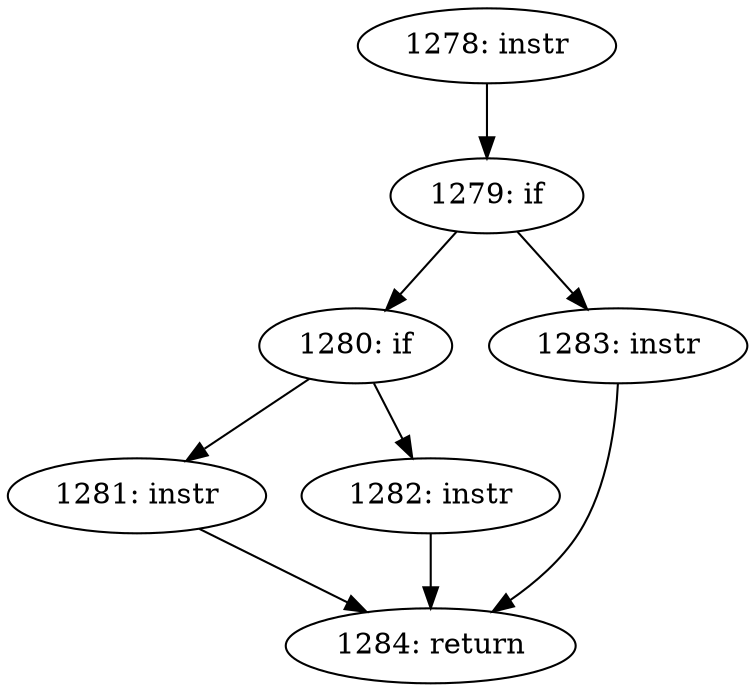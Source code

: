 digraph CFG_tcp_in_quickack_mode {
1278 [label="1278: instr"]
	1278 -> 1279
1279 [label="1279: if"]
	1279 -> 1280
	1279 -> 1283
1280 [label="1280: if"]
	1280 -> 1281
	1280 -> 1282
1281 [label="1281: instr"]
	1281 -> 1284
1282 [label="1282: instr"]
	1282 -> 1284
1283 [label="1283: instr"]
	1283 -> 1284
1284 [label="1284: return"]
	
}
